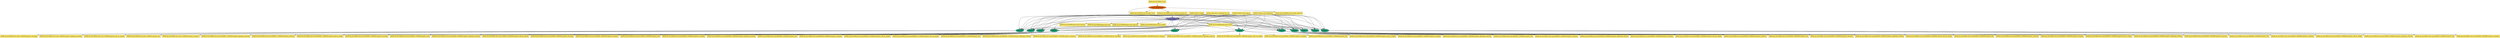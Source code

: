 digraph dag {
    ratio=fill
    node [style=filled,color="#444444",fillcolor="#ffed6f"]
    edge [arrowhead=normal,arrowsize=1.0]

    "BioMe-AA_ILLUMINA.chr22.pos5000001-10000000.impute2_summary" [shape=rect,label="BioMe-AA_ILLUMINA.chr22.pos5000001-10000000.impute2_summary"]
    "BioMe-AA_ILLUMINA.chr22.pos30000001-35000000.impute2_warnings" [shape=rect,label="BioMe-AA_ILLUMINA.chr22.pos30000001-35000000.impute2_warnings"]
    "BioMe-AA_ILLUMINA.chr22.pos35000001-40000000.impute2_diplotype_ordering" [shape=rect,label="BioMe-AA_ILLUMINA.chr22.pos35000001-40000000.impute2_diplotype_ordering"]
    "BioMe-AA_ILLUMINA.chr22.pos25000001-30000000.impute2_summary" [shape=rect,label="BioMe-AA_ILLUMINA.chr22.pos25000001-30000000.impute2_summary"]
    "BioMe-AA_ILLUMINA.chr22.pos5000001-10000000.impute2_diplotype_ordering" [shape=rect,label="BioMe-AA_ILLUMINA.chr22.pos5000001-10000000.impute2_diplotype_ordering"]
    "ID0000012" [shape=ellipse,fillcolor="#1b9e77",label="impute2"]
    "ID0000011" [shape=ellipse,fillcolor="#1b9e77",label="impute2"]
    "ID0000010" [shape=ellipse,fillcolor="#1b9e77",label="impute2"]
    "BioMe-AA_ILLUMINA.chr22.pos15000001-20000000.impute2_diplotype_ordering" [shape=rect,label="BioMe-AA_ILLUMINA.chr22.pos15000001-20000000.impute2_diplotype_ordering"]
    "genetic_map_chr22_combined_b37.txt" [shape=rect,label="genetic_map_chr22_combined_b37.txt"]
    "BioMe-AA_ILLUMINA.chr22.pos45000001-50000000.impute2_summary" [shape=rect,label="BioMe-AA_ILLUMINA.chr22.pos45000001-50000000.impute2_summary"]
    "BioMe-AA_ILLUMINA.chr22.pos40000001-45000000.impute2_warnings" [shape=rect,label="BioMe-AA_ILLUMINA.chr22.pos40000001-45000000.impute2_warnings"]
    "BioMe-AA_ILLUMINA.chr22.pos20000001-25000000.impute2_info_by_sample" [shape=rect,label="BioMe-AA_ILLUMINA.chr22.pos20000001-25000000.impute2_info_by_sample"]
    "BioMe-AA_ILLUMINA.chr22.pos5000001-10000000.impute2_info_by_sample" [shape=rect,label="BioMe-AA_ILLUMINA.chr22.pos5000001-10000000.impute2_info_by_sample"]
    "BioMe-AA_ILLUMINA.vcf.gz" [shape=rect,label="BioMe-AA_ILLUMINA.vcf.gz"]
    "BioMe-AA_ILLUMINA.chr22.pos10000001-15000000.impute2_diplotype_ordering" [shape=rect,label="BioMe-AA_ILLUMINA.chr22.pos10000001-15000000.impute2_diplotype_ordering"]
    "BioMe-AA_ILLUMINA.chr22.pos10000001-15000000.impute2_summary" [shape=rect,label="BioMe-AA_ILLUMINA.chr22.pos10000001-15000000.impute2_summary"]
    "BioMe-AA_ILLUMINA.chr22.pos30000001-35000000.impute2_info_by_sample" [shape=rect,label="BioMe-AA_ILLUMINA.chr22.pos30000001-35000000.impute2_info_by_sample"]
    "BioMe-AA_ILLUMINA.chr22.pos30000001-35000000.impute2_diplotype_ordering" [shape=rect,label="BioMe-AA_ILLUMINA.chr22.pos30000001-35000000.impute2_diplotype_ordering"]
    "BioMe-AA_ILLUMINA.chr22.pos45000001-50000000.impute2_diplotype_ordering" [shape=rect,label="BioMe-AA_ILLUMINA.chr22.pos45000001-50000000.impute2_diplotype_ordering"]
    "BioMe-AA_ILLUMINA.chr22.pos40000001-45000000.impute2_diplotype_ordering" [shape=rect,label="BioMe-AA_ILLUMINA.chr22.pos40000001-45000000.impute2_diplotype_ordering"]
    "BioMe-AA_ILLUMINA.chr22.pos25000001-30000000.impute2_info_by_sample" [shape=rect,label="BioMe-AA_ILLUMINA.chr22.pos25000001-30000000.impute2_info_by_sample"]
    "BioMe-AA_ILLUMINA.chr22.pos40000001-45000000.impute2_info" [shape=rect,label="BioMe-AA_ILLUMINA.chr22.pos40000001-45000000.impute2_info"]
    "ID0000013" [shape=ellipse,fillcolor="#1b9e77",label="impute2"]
    "BioMe-AA_ILLUMINA.chr22.pos35000001-40000000.impute2_warnings" [shape=rect,label="BioMe-AA_ILLUMINA.chr22.pos35000001-40000000.impute2_warnings"]
    "BioMe-AA_ILLUMINA.chr22.pos25000001-30000000.impute2_diplotype_ordering" [shape=rect,label="BioMe-AA_ILLUMINA.chr22.pos25000001-30000000.impute2_diplotype_ordering"]
    "BioMe-AA_ILLUMINA.chr22.pos15000001-20000000.impute2_info_by_sample" [shape=rect,label="BioMe-AA_ILLUMINA.chr22.pos15000001-20000000.impute2_info_by_sample"]
    "BioMe-AA_ILLUMINA.chr22.pos15000001-20000000.impute2_warnings" [shape=rect,label="BioMe-AA_ILLUMINA.chr22.pos15000001-20000000.impute2_warnings"]
    "BioMe-AA_ILLUMINA.chr22.pos30000001-35000000.impute2_summary" [shape=rect,label="BioMe-AA_ILLUMINA.chr22.pos30000001-35000000.impute2_summary"]
    "BioMe-AA_ILLUMINA.chr22.pos45000001-50000000.impute2_info_by_sample" [shape=rect,label="BioMe-AA_ILLUMINA.chr22.pos45000001-50000000.impute2_info_by_sample"]
    "BioMe-AA_ILLUMINA.chr22.pos15000001-20000000.impute2_summary" [shape=rect,label="BioMe-AA_ILLUMINA.chr22.pos15000001-20000000.impute2_summary"]
    "BioMe-AA_ILLUMINA.chr22.recode.vcf.gz" [shape=rect,label="BioMe-AA_ILLUMINA.chr22.recode.vcf.gz"]
    "BioMe-AA_ILLUMINA.chr22.pos50000001-51304566.impute2_info_by_sample" [shape=rect,label="BioMe-AA_ILLUMINA.chr22.pos50000001-51304566.impute2_info_by_sample"]
    "BioMe-AA_ILLUMINA.chr22.pos50000001-51304566.impute2_info" [shape=rect,label="BioMe-AA_ILLUMINA.chr22.pos50000001-51304566.impute2_info"]
    "BioMe-AA_ILLUMINA.chr22.pos5000001-10000000.impute2_warnings" [shape=rect,label="BioMe-AA_ILLUMINA.chr22.pos5000001-10000000.impute2_warnings"]
    "BioMe-AA_ILLUMINA.chr22.pos35000001-40000000.impute2_info_by_sample" [shape=rect,label="BioMe-AA_ILLUMINA.chr22.pos35000001-40000000.impute2_info_by_sample"]
    "BioMe-AA_ILLUMINA.chr22.pos1-5000000.impute2_warnings" [shape=rect,label="BioMe-AA_ILLUMINA.chr22.pos1-5000000.impute2_warnings"]
    "ID0000006" [shape=ellipse,fillcolor="#1b9e77",label="impute2"]
    "BioMe-AA_ILLUMINA.chr22.pos40000001-45000000.impute2_summary" [shape=rect,label="BioMe-AA_ILLUMINA.chr22.pos40000001-45000000.impute2_summary"]
    "BioMe-AA_ILLUMINA.phase.chr22.haps" [shape=rect,label="BioMe-AA_ILLUMINA.phase.chr22.haps"]
    "BioMe-AA_ILLUMINA.chr22.pos50000001-51304566.impute2_diplotype_ordering" [shape=rect,label="BioMe-AA_ILLUMINA.chr22.pos50000001-51304566.impute2_diplotype_ordering"]
    "BioMe-AA_ILLUMINA.chr22.pos45000001-50000000.impute2_info" [shape=rect,label="BioMe-AA_ILLUMINA.chr22.pos45000001-50000000.impute2_info"]
    "ID0000007" [shape=ellipse,fillcolor="#1b9e77",label="impute2"]
    "ID0000008" [shape=ellipse,fillcolor="#1b9e77",label="impute2"]
    "BioMe-AA_ILLUMINA.chr22.pos5000001-10000000.impute2_info" [shape=rect,label="BioMe-AA_ILLUMINA.chr22.pos5000001-10000000.impute2_info"]
    "BioMe-AA_ILLUMINA.chr22.pos45000001-50000000.impute2_warnings" [shape=rect,label="BioMe-AA_ILLUMINA.chr22.pos45000001-50000000.impute2_warnings"]
    "ID0000004" [shape=ellipse,fillcolor="#1b9e77",label="impute2"]
    "ID0000005" [shape=ellipse,fillcolor="#1b9e77",label="impute2"]
    "BioMe-AA_ILLUMINA.chr22.pos1-5000000.impute2_diplotype_ordering" [shape=rect,label="BioMe-AA_ILLUMINA.chr22.pos1-5000000.impute2_diplotype_ordering"]
    "BioMe-AA_ILLUMINA.chr22.duplicate.snp.site.out" [shape=rect,label="BioMe-AA_ILLUMINA.chr22.duplicate.snp.site.out"]
    "BioMe-AA_ILLUMINA.phase.chr22.ind.mm" [shape=rect,label="BioMe-AA_ILLUMINA.phase.chr22.ind.mm"]
    "ID0000001" [shape=ellipse,fillcolor="#d95f02",label="extract_chromosome"]
    "ID0000002" [shape=ellipse,fillcolor="#7570b3",label="phase_shapeit"]
    "ID0000003" [shape=ellipse,fillcolor="#1b9e77",label="impute2"]
    "BioMe-AA_ILLUMINA.chr22.pos30000001-35000000.impute2_info" [shape=rect,label="BioMe-AA_ILLUMINA.chr22.pos30000001-35000000.impute2_info"]
    "BioMe-AA_ILLUMINA.phase.chr22.log" [shape=rect,label="BioMe-AA_ILLUMINA.phase.chr22.log"]
    "BioMe-AA_ILLUMINA.chr22.pos10000001-15000000.impute2_info_by_sample" [shape=rect,label="BioMe-AA_ILLUMINA.chr22.pos10000001-15000000.impute2_info_by_sample"]
    "BioMe-AA_ILLUMINA.chr22.pos20000001-25000000.impute2_warnings" [shape=rect,label="BioMe-AA_ILLUMINA.chr22.pos20000001-25000000.impute2_warnings"]
    "BioMe-AA_ILLUMINA.chr22.pos35000001-40000000.impute2_summary" [shape=rect,label="BioMe-AA_ILLUMINA.chr22.pos35000001-40000000.impute2_summary"]
    "BioMe-AA_ILLUMINA.chr22.pos50000001-51304566.impute2_summary" [shape=rect,label="BioMe-AA_ILLUMINA.chr22.pos50000001-51304566.impute2_summary"]
    "BioMe-AA_ILLUMINA.phase.chr22.snp.mm" [shape=rect,label="BioMe-AA_ILLUMINA.phase.chr22.snp.mm"]
    "BioMe-AA_ILLUMINA.chr22.pos20000001-25000000.impute2_diplotype_ordering" [shape=rect,label="BioMe-AA_ILLUMINA.chr22.pos20000001-25000000.impute2_diplotype_ordering"]
    "BioMe-AA_ILLUMINA.chr22.pos20000001-25000000.impute2_info" [shape=rect,label="BioMe-AA_ILLUMINA.chr22.pos20000001-25000000.impute2_info"]
    "BioMe-AA_ILLUMINA.chr22.pos1-5000000.impute2_info_by_sample" [shape=rect,label="BioMe-AA_ILLUMINA.chr22.pos1-5000000.impute2_info_by_sample"]
    "BioMe-AA_ILLUMINA.chr22.pos40000001-45000000.impute2_info_by_sample" [shape=rect,label="BioMe-AA_ILLUMINA.chr22.pos40000001-45000000.impute2_info_by_sample"]
    "BioMe-AA_ILLUMINA.chr22.pos10000001-15000000.impute2_warnings" [shape=rect,label="BioMe-AA_ILLUMINA.chr22.pos10000001-15000000.impute2_warnings"]
    "BioMe-AA_ILLUMINA.chr22.pos1-5000000.impute2_info" [shape=rect,label="BioMe-AA_ILLUMINA.chr22.pos1-5000000.impute2_info"]
    "1000GP_Phase3.sample" [shape=rect,label="1000GP_Phase3.sample"]
    "BioMe-AA_ILLUMINA.chr22.pos25000001-30000000.impute2_info" [shape=rect,label="BioMe-AA_ILLUMINA.chr22.pos25000001-30000000.impute2_info"]
    "BioMe-AA_ILLUMINA.chr22.pos50000001-51304566.impute2_warnings" [shape=rect,label="BioMe-AA_ILLUMINA.chr22.pos50000001-51304566.impute2_warnings"]
    "BioMe-AA_ILLUMINA.chr22.pos35000001-40000000.impute2_info" [shape=rect,label="BioMe-AA_ILLUMINA.chr22.pos35000001-40000000.impute2_info"]
    "BioMe-AA_ILLUMINA.chr22.pos10000001-15000000.impute2_info" [shape=rect,label="BioMe-AA_ILLUMINA.chr22.pos10000001-15000000.impute2_info"]
    "BioMe-AA_ILLUMINA.chr22.pos25000001-30000000.impute2_warnings" [shape=rect,label="BioMe-AA_ILLUMINA.chr22.pos25000001-30000000.impute2_warnings"]
    "ID0000009" [shape=ellipse,fillcolor="#1b9e77",label="impute2"]
    "BioMe-AA_ILLUMINA.chr22.pos1-5000000.impute2_summary" [shape=rect,label="BioMe-AA_ILLUMINA.chr22.pos1-5000000.impute2_summary"]
    "1000GP_Phase3_chr22.hap.gz" [shape=rect,label="1000GP_Phase3_chr22.hap.gz"]
    "BioMe-AA_ILLUMINA.chr22.recode.vcf.gz.tbi" [shape=rect,label="BioMe-AA_ILLUMINA.chr22.recode.vcf.gz.tbi"]
    "BioMe-AA_ILLUMINA.chr22.pos15000001-20000000.impute2_info" [shape=rect,label="BioMe-AA_ILLUMINA.chr22.pos15000001-20000000.impute2_info"]
    "1000GP_Phase3_chr22.legend.gz" [shape=rect,label="1000GP_Phase3_chr22.legend.gz"]
    "BioMe-AA_ILLUMINA.phase.chr22.sample" [shape=rect,label="BioMe-AA_ILLUMINA.phase.chr22.sample"]
    "BioMe-AA_ILLUMINA.chr22.pos20000001-25000000.impute2_summary" [shape=rect,label="BioMe-AA_ILLUMINA.chr22.pos20000001-25000000.impute2_summary"]
    "ID0000012" -> "BioMe-AA_ILLUMINA.chr22.pos45000001-50000000.impute2_summary"
    "ID0000012" -> "BioMe-AA_ILLUMINA.chr22.pos45000001-50000000.impute2_diplotype_ordering"
    "ID0000012" -> "BioMe-AA_ILLUMINA.chr22.pos45000001-50000000.impute2_warnings"
    "ID0000012" -> "BioMe-AA_ILLUMINA.chr22.pos45000001-50000000.impute2_info"
    "ID0000012" -> "BioMe-AA_ILLUMINA.chr22.pos45000001-50000000.impute2_info_by_sample"
    "ID0000011" -> "BioMe-AA_ILLUMINA.chr22.pos40000001-45000000.impute2_summary"
    "ID0000011" -> "BioMe-AA_ILLUMINA.chr22.pos40000001-45000000.impute2_info_by_sample"
    "ID0000011" -> "BioMe-AA_ILLUMINA.chr22.pos40000001-45000000.impute2_info"
    "ID0000011" -> "BioMe-AA_ILLUMINA.chr22.pos40000001-45000000.impute2_warnings"
    "ID0000011" -> "BioMe-AA_ILLUMINA.chr22.pos40000001-45000000.impute2_diplotype_ordering"
    "ID0000010" -> "BioMe-AA_ILLUMINA.chr22.pos35000001-40000000.impute2_info"
    "ID0000010" -> "BioMe-AA_ILLUMINA.chr22.pos35000001-40000000.impute2_summary"
    "ID0000010" -> "BioMe-AA_ILLUMINA.chr22.pos35000001-40000000.impute2_info_by_sample"
    "ID0000010" -> "BioMe-AA_ILLUMINA.chr22.pos35000001-40000000.impute2_warnings"
    "ID0000010" -> "BioMe-AA_ILLUMINA.chr22.pos35000001-40000000.impute2_diplotype_ordering"
    "genetic_map_chr22_combined_b37.txt" -> "ID0000002"
    "genetic_map_chr22_combined_b37.txt" -> "ID0000003"
    "genetic_map_chr22_combined_b37.txt" -> "ID0000004"
    "genetic_map_chr22_combined_b37.txt" -> "ID0000005"
    "genetic_map_chr22_combined_b37.txt" -> "ID0000006"
    "genetic_map_chr22_combined_b37.txt" -> "ID0000007"
    "genetic_map_chr22_combined_b37.txt" -> "ID0000008"
    "genetic_map_chr22_combined_b37.txt" -> "ID0000009"
    "genetic_map_chr22_combined_b37.txt" -> "ID0000010"
    "genetic_map_chr22_combined_b37.txt" -> "ID0000011"
    "genetic_map_chr22_combined_b37.txt" -> "ID0000012"
    "genetic_map_chr22_combined_b37.txt" -> "ID0000013"
    "BioMe-AA_ILLUMINA.vcf.gz" -> "ID0000001"
    "ID0000013" -> "BioMe-AA_ILLUMINA.chr22.pos50000001-51304566.impute2_info_by_sample"
    "ID0000013" -> "BioMe-AA_ILLUMINA.chr22.pos50000001-51304566.impute2_summary"
    "ID0000013" -> "BioMe-AA_ILLUMINA.chr22.pos50000001-51304566.impute2_warnings"
    "ID0000013" -> "BioMe-AA_ILLUMINA.chr22.pos50000001-51304566.impute2_diplotype_ordering"
    "ID0000013" -> "BioMe-AA_ILLUMINA.chr22.pos50000001-51304566.impute2_info"
    "BioMe-AA_ILLUMINA.chr22.recode.vcf.gz" -> "ID0000002"
    "ID0000006" -> "BioMe-AA_ILLUMINA.chr22.pos15000001-20000000.impute2_info"
    "ID0000006" -> "BioMe-AA_ILLUMINA.chr22.pos15000001-20000000.impute2_info_by_sample"
    "ID0000006" -> "BioMe-AA_ILLUMINA.chr22.pos15000001-20000000.impute2_summary"
    "ID0000006" -> "BioMe-AA_ILLUMINA.chr22.pos15000001-20000000.impute2_warnings"
    "ID0000006" -> "BioMe-AA_ILLUMINA.chr22.pos15000001-20000000.impute2_diplotype_ordering"
    "BioMe-AA_ILLUMINA.phase.chr22.haps" -> "ID0000003"
    "BioMe-AA_ILLUMINA.phase.chr22.haps" -> "ID0000004"
    "BioMe-AA_ILLUMINA.phase.chr22.haps" -> "ID0000005"
    "BioMe-AA_ILLUMINA.phase.chr22.haps" -> "ID0000006"
    "BioMe-AA_ILLUMINA.phase.chr22.haps" -> "ID0000007"
    "BioMe-AA_ILLUMINA.phase.chr22.haps" -> "ID0000008"
    "BioMe-AA_ILLUMINA.phase.chr22.haps" -> "ID0000009"
    "BioMe-AA_ILLUMINA.phase.chr22.haps" -> "ID0000010"
    "BioMe-AA_ILLUMINA.phase.chr22.haps" -> "ID0000011"
    "BioMe-AA_ILLUMINA.phase.chr22.haps" -> "ID0000012"
    "BioMe-AA_ILLUMINA.phase.chr22.haps" -> "ID0000013"
    "ID0000007" -> "BioMe-AA_ILLUMINA.chr22.pos20000001-25000000.impute2_summary"
    "ID0000007" -> "BioMe-AA_ILLUMINA.chr22.pos20000001-25000000.impute2_info_by_sample"
    "ID0000007" -> "BioMe-AA_ILLUMINA.chr22.pos20000001-25000000.impute2_info"
    "ID0000007" -> "BioMe-AA_ILLUMINA.chr22.pos20000001-25000000.impute2_warnings"
    "ID0000007" -> "BioMe-AA_ILLUMINA.chr22.pos20000001-25000000.impute2_diplotype_ordering"
    "ID0000008" -> "BioMe-AA_ILLUMINA.chr22.pos25000001-30000000.impute2_warnings"
    "ID0000008" -> "BioMe-AA_ILLUMINA.chr22.pos25000001-30000000.impute2_info"
    "ID0000008" -> "BioMe-AA_ILLUMINA.chr22.pos25000001-30000000.impute2_diplotype_ordering"
    "ID0000008" -> "BioMe-AA_ILLUMINA.chr22.pos25000001-30000000.impute2_summary"
    "ID0000008" -> "BioMe-AA_ILLUMINA.chr22.pos25000001-30000000.impute2_info_by_sample"
    "ID0000004" -> "BioMe-AA_ILLUMINA.chr22.pos5000001-10000000.impute2_diplotype_ordering"
    "ID0000004" -> "BioMe-AA_ILLUMINA.chr22.pos5000001-10000000.impute2_info"
    "ID0000004" -> "BioMe-AA_ILLUMINA.chr22.pos5000001-10000000.impute2_info_by_sample"
    "ID0000004" -> "BioMe-AA_ILLUMINA.chr22.pos5000001-10000000.impute2_warnings"
    "ID0000004" -> "BioMe-AA_ILLUMINA.chr22.pos5000001-10000000.impute2_summary"
    "ID0000005" -> "BioMe-AA_ILLUMINA.chr22.pos10000001-15000000.impute2_info"
    "ID0000005" -> "BioMe-AA_ILLUMINA.chr22.pos10000001-15000000.impute2_info_by_sample"
    "ID0000005" -> "BioMe-AA_ILLUMINA.chr22.pos10000001-15000000.impute2_warnings"
    "ID0000005" -> "BioMe-AA_ILLUMINA.chr22.pos10000001-15000000.impute2_diplotype_ordering"
    "ID0000005" -> "BioMe-AA_ILLUMINA.chr22.pos10000001-15000000.impute2_summary"
    "BioMe-AA_ILLUMINA.chr22.duplicate.snp.site.out" -> "ID0000002"
    "ID0000001" -> "BioMe-AA_ILLUMINA.chr22.recode.vcf.gz"
    "ID0000001" -> "BioMe-AA_ILLUMINA.chr22.recode.vcf.gz.tbi"
    "ID0000001" -> "BioMe-AA_ILLUMINA.chr22.duplicate.snp.site.out"
    "ID0000001" -> "ID0000002"
    "ID0000002" -> "BioMe-AA_ILLUMINA.phase.chr22.ind.mm"
    "ID0000002" -> "BioMe-AA_ILLUMINA.phase.chr22.sample"
    "ID0000002" -> "BioMe-AA_ILLUMINA.phase.chr22.log"
    "ID0000002" -> "BioMe-AA_ILLUMINA.phase.chr22.snp.mm"
    "ID0000002" -> "BioMe-AA_ILLUMINA.phase.chr22.haps"
    "ID0000002" -> "ID0000003"
    "ID0000002" -> "ID0000004"
    "ID0000002" -> "ID0000005"
    "ID0000002" -> "ID0000006"
    "ID0000002" -> "ID0000007"
    "ID0000002" -> "ID0000008"
    "ID0000002" -> "ID0000009"
    "ID0000002" -> "ID0000010"
    "ID0000002" -> "ID0000011"
    "ID0000002" -> "ID0000012"
    "ID0000002" -> "ID0000013"
    "ID0000003" -> "BioMe-AA_ILLUMINA.chr22.pos1-5000000.impute2_summary"
    "ID0000003" -> "BioMe-AA_ILLUMINA.chr22.pos1-5000000.impute2_info"
    "ID0000003" -> "BioMe-AA_ILLUMINA.chr22.pos1-5000000.impute2_warnings"
    "ID0000003" -> "BioMe-AA_ILLUMINA.chr22.pos1-5000000.impute2_diplotype_ordering"
    "ID0000003" -> "BioMe-AA_ILLUMINA.chr22.pos1-5000000.impute2_info_by_sample"
    "1000GP_Phase3.sample" -> "ID0000002"
    "1000GP_Phase3.sample" -> "ID0000003"
    "1000GP_Phase3.sample" -> "ID0000004"
    "1000GP_Phase3.sample" -> "ID0000005"
    "1000GP_Phase3.sample" -> "ID0000006"
    "1000GP_Phase3.sample" -> "ID0000007"
    "1000GP_Phase3.sample" -> "ID0000008"
    "1000GP_Phase3.sample" -> "ID0000009"
    "1000GP_Phase3.sample" -> "ID0000010"
    "1000GP_Phase3.sample" -> "ID0000011"
    "1000GP_Phase3.sample" -> "ID0000012"
    "1000GP_Phase3.sample" -> "ID0000013"
    "ID0000009" -> "BioMe-AA_ILLUMINA.chr22.pos30000001-35000000.impute2_summary"
    "ID0000009" -> "BioMe-AA_ILLUMINA.chr22.pos30000001-35000000.impute2_diplotype_ordering"
    "ID0000009" -> "BioMe-AA_ILLUMINA.chr22.pos30000001-35000000.impute2_warnings"
    "ID0000009" -> "BioMe-AA_ILLUMINA.chr22.pos30000001-35000000.impute2_info"
    "ID0000009" -> "BioMe-AA_ILLUMINA.chr22.pos30000001-35000000.impute2_info_by_sample"
    "1000GP_Phase3_chr22.hap.gz" -> "ID0000002"
    "1000GP_Phase3_chr22.hap.gz" -> "ID0000003"
    "1000GP_Phase3_chr22.hap.gz" -> "ID0000004"
    "1000GP_Phase3_chr22.hap.gz" -> "ID0000005"
    "1000GP_Phase3_chr22.hap.gz" -> "ID0000006"
    "1000GP_Phase3_chr22.hap.gz" -> "ID0000007"
    "1000GP_Phase3_chr22.hap.gz" -> "ID0000008"
    "1000GP_Phase3_chr22.hap.gz" -> "ID0000009"
    "1000GP_Phase3_chr22.hap.gz" -> "ID0000010"
    "1000GP_Phase3_chr22.hap.gz" -> "ID0000011"
    "1000GP_Phase3_chr22.hap.gz" -> "ID0000012"
    "1000GP_Phase3_chr22.hap.gz" -> "ID0000013"
    "1000GP_Phase3_chr22.legend.gz" -> "ID0000002"
    "1000GP_Phase3_chr22.legend.gz" -> "ID0000003"
    "1000GP_Phase3_chr22.legend.gz" -> "ID0000004"
    "1000GP_Phase3_chr22.legend.gz" -> "ID0000005"
    "1000GP_Phase3_chr22.legend.gz" -> "ID0000006"
    "1000GP_Phase3_chr22.legend.gz" -> "ID0000007"
    "1000GP_Phase3_chr22.legend.gz" -> "ID0000008"
    "1000GP_Phase3_chr22.legend.gz" -> "ID0000009"
    "1000GP_Phase3_chr22.legend.gz" -> "ID0000010"
    "1000GP_Phase3_chr22.legend.gz" -> "ID0000011"
    "1000GP_Phase3_chr22.legend.gz" -> "ID0000012"
    "1000GP_Phase3_chr22.legend.gz" -> "ID0000013"
}
